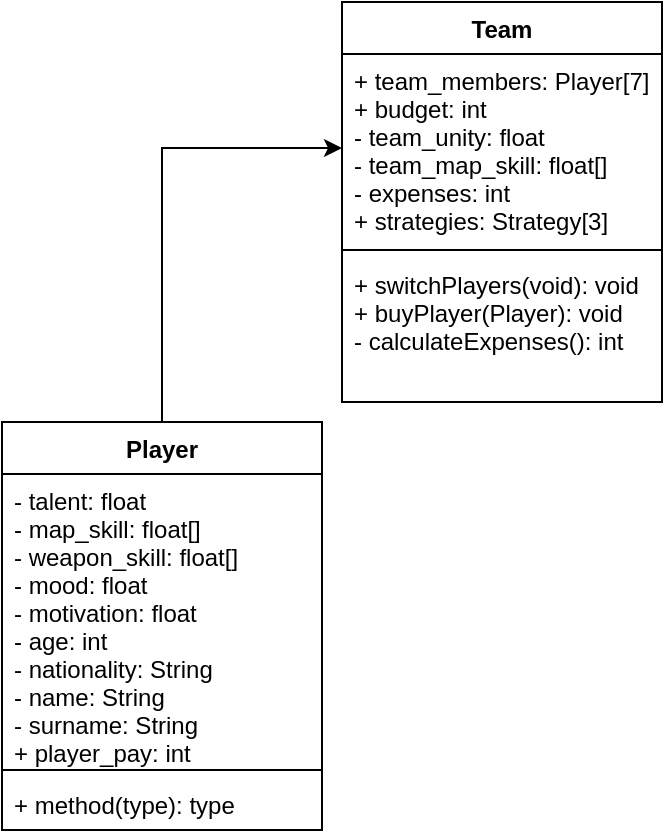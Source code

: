<mxfile version="14.4.2" type="device"><diagram id="JGMPJzbyvDWoWRBRQCqn" name="FPS Menager"><mxGraphModel dx="1272" dy="599" grid="1" gridSize="10" guides="1" tooltips="1" connect="1" arrows="1" fold="1" page="1" pageScale="1" pageWidth="850" pageHeight="1100" math="0" shadow="0"><root><mxCell id="0"/><mxCell id="1" parent="0"/><mxCell id="d4QqwgHZMLwHon4m-uyl-1" value="Team" style="swimlane;fontStyle=1;align=center;verticalAlign=top;childLayout=stackLayout;horizontal=1;startSize=26;horizontalStack=0;resizeParent=1;resizeParentMax=0;resizeLast=0;collapsible=1;marginBottom=0;" parent="1" vertex="1"><mxGeometry x="310" y="20" width="160" height="200" as="geometry"/></mxCell><mxCell id="d4QqwgHZMLwHon4m-uyl-2" value="+ team_members: Player[7]&#10;+ budget: int&#10;- team_unity: float&#10;- team_map_skill: float[]&#10;- expenses: int&#10;+ strategies: Strategy[3]&#10;" style="text;strokeColor=none;fillColor=none;align=left;verticalAlign=top;spacingLeft=4;spacingRight=4;overflow=hidden;rotatable=0;points=[[0,0.5],[1,0.5]];portConstraint=eastwest;" parent="d4QqwgHZMLwHon4m-uyl-1" vertex="1"><mxGeometry y="26" width="160" height="94" as="geometry"/></mxCell><mxCell id="d4QqwgHZMLwHon4m-uyl-3" value="" style="line;strokeWidth=1;fillColor=none;align=left;verticalAlign=middle;spacingTop=-1;spacingLeft=3;spacingRight=3;rotatable=0;labelPosition=right;points=[];portConstraint=eastwest;" parent="d4QqwgHZMLwHon4m-uyl-1" vertex="1"><mxGeometry y="120" width="160" height="8" as="geometry"/></mxCell><mxCell id="d4QqwgHZMLwHon4m-uyl-4" value="+ switchPlayers(void): void&#10;+ buyPlayer(Player): void&#10;- calculateExpenses(): int" style="text;strokeColor=none;fillColor=none;align=left;verticalAlign=top;spacingLeft=4;spacingRight=4;overflow=hidden;rotatable=0;points=[[0,0.5],[1,0.5]];portConstraint=eastwest;" parent="d4QqwgHZMLwHon4m-uyl-1" vertex="1"><mxGeometry y="128" width="160" height="72" as="geometry"/></mxCell><mxCell id="d4QqwgHZMLwHon4m-uyl-10" style="edgeStyle=orthogonalEdgeStyle;rounded=0;orthogonalLoop=1;jettySize=auto;html=1;entryX=0;entryY=0.5;entryDx=0;entryDy=0;" parent="1" source="d4QqwgHZMLwHon4m-uyl-5" target="d4QqwgHZMLwHon4m-uyl-2" edge="1"><mxGeometry relative="1" as="geometry"/></mxCell><mxCell id="d4QqwgHZMLwHon4m-uyl-5" value="Player" style="swimlane;fontStyle=1;align=center;verticalAlign=top;childLayout=stackLayout;horizontal=1;startSize=26;horizontalStack=0;resizeParent=1;resizeParentMax=0;resizeLast=0;collapsible=1;marginBottom=0;" parent="1" vertex="1"><mxGeometry x="140" y="230" width="160" height="204" as="geometry"/></mxCell><mxCell id="d4QqwgHZMLwHon4m-uyl-6" value="- talent: float&#10;- map_skill: float[]&#10;- weapon_skill: float[]&#10;- mood: float&#10;- motivation: float&#10;- age: int&#10;- nationality: String&#10;- name: String&#10;- surname: String&#10;+ player_pay: int" style="text;strokeColor=none;fillColor=none;align=left;verticalAlign=top;spacingLeft=4;spacingRight=4;overflow=hidden;rotatable=0;points=[[0,0.5],[1,0.5]];portConstraint=eastwest;" parent="d4QqwgHZMLwHon4m-uyl-5" vertex="1"><mxGeometry y="26" width="160" height="144" as="geometry"/></mxCell><mxCell id="d4QqwgHZMLwHon4m-uyl-7" value="" style="line;strokeWidth=1;fillColor=none;align=left;verticalAlign=middle;spacingTop=-1;spacingLeft=3;spacingRight=3;rotatable=0;labelPosition=right;points=[];portConstraint=eastwest;" parent="d4QqwgHZMLwHon4m-uyl-5" vertex="1"><mxGeometry y="170" width="160" height="8" as="geometry"/></mxCell><mxCell id="d4QqwgHZMLwHon4m-uyl-8" value="+ method(type): type" style="text;strokeColor=none;fillColor=none;align=left;verticalAlign=top;spacingLeft=4;spacingRight=4;overflow=hidden;rotatable=0;points=[[0,0.5],[1,0.5]];portConstraint=eastwest;" parent="d4QqwgHZMLwHon4m-uyl-5" vertex="1"><mxGeometry y="178" width="160" height="26" as="geometry"/></mxCell></root></mxGraphModel></diagram></mxfile>